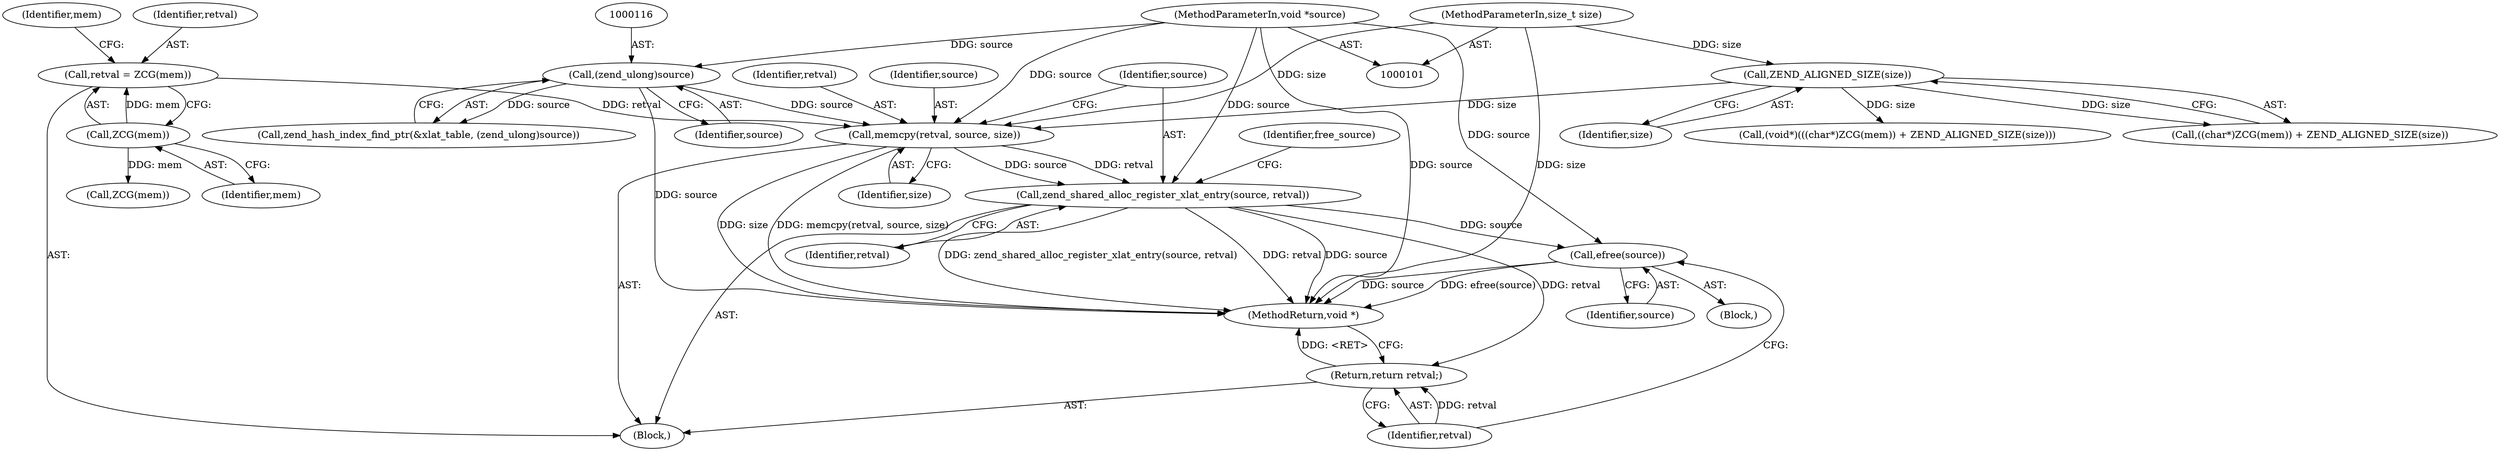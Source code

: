 digraph "0_php_777c39f4042327eac4b63c7ee87dc1c7a09a3115@pointer" {
"1000142" [label="(Call,zend_shared_alloc_register_xlat_entry(source, retval))"];
"1000138" [label="(Call,memcpy(retval, source, size))"];
"1000122" [label="(Call,retval = ZCG(mem))"];
"1000124" [label="(Call,ZCG(mem))"];
"1000115" [label="(Call,(zend_ulong)source)"];
"1000102" [label="(MethodParameterIn,void *source)"];
"1000136" [label="(Call,ZEND_ALIGNED_SIZE(size))"];
"1000103" [label="(MethodParameterIn,size_t size)"];
"1000148" [label="(Call,efree(source))"];
"1000150" [label="(Return,return retval;)"];
"1000139" [label="(Identifier,retval)"];
"1000128" [label="(Identifier,mem)"];
"1000122" [label="(Call,retval = ZCG(mem))"];
"1000151" [label="(Identifier,retval)"];
"1000143" [label="(Identifier,source)"];
"1000137" [label="(Identifier,size)"];
"1000117" [label="(Identifier,source)"];
"1000141" [label="(Identifier,size)"];
"1000140" [label="(Identifier,source)"];
"1000142" [label="(Call,zend_shared_alloc_register_xlat_entry(source, retval))"];
"1000136" [label="(Call,ZEND_ALIGNED_SIZE(size))"];
"1000148" [label="(Call,efree(source))"];
"1000138" [label="(Call,memcpy(retval, source, size))"];
"1000147" [label="(Block,)"];
"1000146" [label="(Identifier,free_source)"];
"1000124" [label="(Call,ZCG(mem))"];
"1000129" [label="(Call,(void*)(((char*)ZCG(mem)) + ZEND_ALIGNED_SIZE(size)))"];
"1000131" [label="(Call,((char*)ZCG(mem)) + ZEND_ALIGNED_SIZE(size))"];
"1000125" [label="(Identifier,mem)"];
"1000127" [label="(Call,ZCG(mem))"];
"1000112" [label="(Call,zend_hash_index_find_ptr(&xlat_table, (zend_ulong)source))"];
"1000103" [label="(MethodParameterIn,size_t size)"];
"1000102" [label="(MethodParameterIn,void *source)"];
"1000149" [label="(Identifier,source)"];
"1000115" [label="(Call,(zend_ulong)source)"];
"1000152" [label="(MethodReturn,void *)"];
"1000105" [label="(Block,)"];
"1000150" [label="(Return,return retval;)"];
"1000123" [label="(Identifier,retval)"];
"1000144" [label="(Identifier,retval)"];
"1000142" -> "1000105"  [label="AST: "];
"1000142" -> "1000144"  [label="CFG: "];
"1000143" -> "1000142"  [label="AST: "];
"1000144" -> "1000142"  [label="AST: "];
"1000146" -> "1000142"  [label="CFG: "];
"1000142" -> "1000152"  [label="DDG: zend_shared_alloc_register_xlat_entry(source, retval)"];
"1000142" -> "1000152"  [label="DDG: retval"];
"1000142" -> "1000152"  [label="DDG: source"];
"1000138" -> "1000142"  [label="DDG: source"];
"1000138" -> "1000142"  [label="DDG: retval"];
"1000102" -> "1000142"  [label="DDG: source"];
"1000142" -> "1000148"  [label="DDG: source"];
"1000142" -> "1000150"  [label="DDG: retval"];
"1000138" -> "1000105"  [label="AST: "];
"1000138" -> "1000141"  [label="CFG: "];
"1000139" -> "1000138"  [label="AST: "];
"1000140" -> "1000138"  [label="AST: "];
"1000141" -> "1000138"  [label="AST: "];
"1000143" -> "1000138"  [label="CFG: "];
"1000138" -> "1000152"  [label="DDG: memcpy(retval, source, size)"];
"1000138" -> "1000152"  [label="DDG: size"];
"1000122" -> "1000138"  [label="DDG: retval"];
"1000115" -> "1000138"  [label="DDG: source"];
"1000102" -> "1000138"  [label="DDG: source"];
"1000136" -> "1000138"  [label="DDG: size"];
"1000103" -> "1000138"  [label="DDG: size"];
"1000122" -> "1000105"  [label="AST: "];
"1000122" -> "1000124"  [label="CFG: "];
"1000123" -> "1000122"  [label="AST: "];
"1000124" -> "1000122"  [label="AST: "];
"1000128" -> "1000122"  [label="CFG: "];
"1000124" -> "1000122"  [label="DDG: mem"];
"1000124" -> "1000125"  [label="CFG: "];
"1000125" -> "1000124"  [label="AST: "];
"1000124" -> "1000127"  [label="DDG: mem"];
"1000115" -> "1000112"  [label="AST: "];
"1000115" -> "1000117"  [label="CFG: "];
"1000116" -> "1000115"  [label="AST: "];
"1000117" -> "1000115"  [label="AST: "];
"1000112" -> "1000115"  [label="CFG: "];
"1000115" -> "1000152"  [label="DDG: source"];
"1000115" -> "1000112"  [label="DDG: source"];
"1000102" -> "1000115"  [label="DDG: source"];
"1000102" -> "1000101"  [label="AST: "];
"1000102" -> "1000152"  [label="DDG: source"];
"1000102" -> "1000148"  [label="DDG: source"];
"1000136" -> "1000131"  [label="AST: "];
"1000136" -> "1000137"  [label="CFG: "];
"1000137" -> "1000136"  [label="AST: "];
"1000131" -> "1000136"  [label="CFG: "];
"1000136" -> "1000129"  [label="DDG: size"];
"1000136" -> "1000131"  [label="DDG: size"];
"1000103" -> "1000136"  [label="DDG: size"];
"1000103" -> "1000101"  [label="AST: "];
"1000103" -> "1000152"  [label="DDG: size"];
"1000148" -> "1000147"  [label="AST: "];
"1000148" -> "1000149"  [label="CFG: "];
"1000149" -> "1000148"  [label="AST: "];
"1000151" -> "1000148"  [label="CFG: "];
"1000148" -> "1000152"  [label="DDG: source"];
"1000148" -> "1000152"  [label="DDG: efree(source)"];
"1000150" -> "1000105"  [label="AST: "];
"1000150" -> "1000151"  [label="CFG: "];
"1000151" -> "1000150"  [label="AST: "];
"1000152" -> "1000150"  [label="CFG: "];
"1000150" -> "1000152"  [label="DDG: <RET>"];
"1000151" -> "1000150"  [label="DDG: retval"];
}
